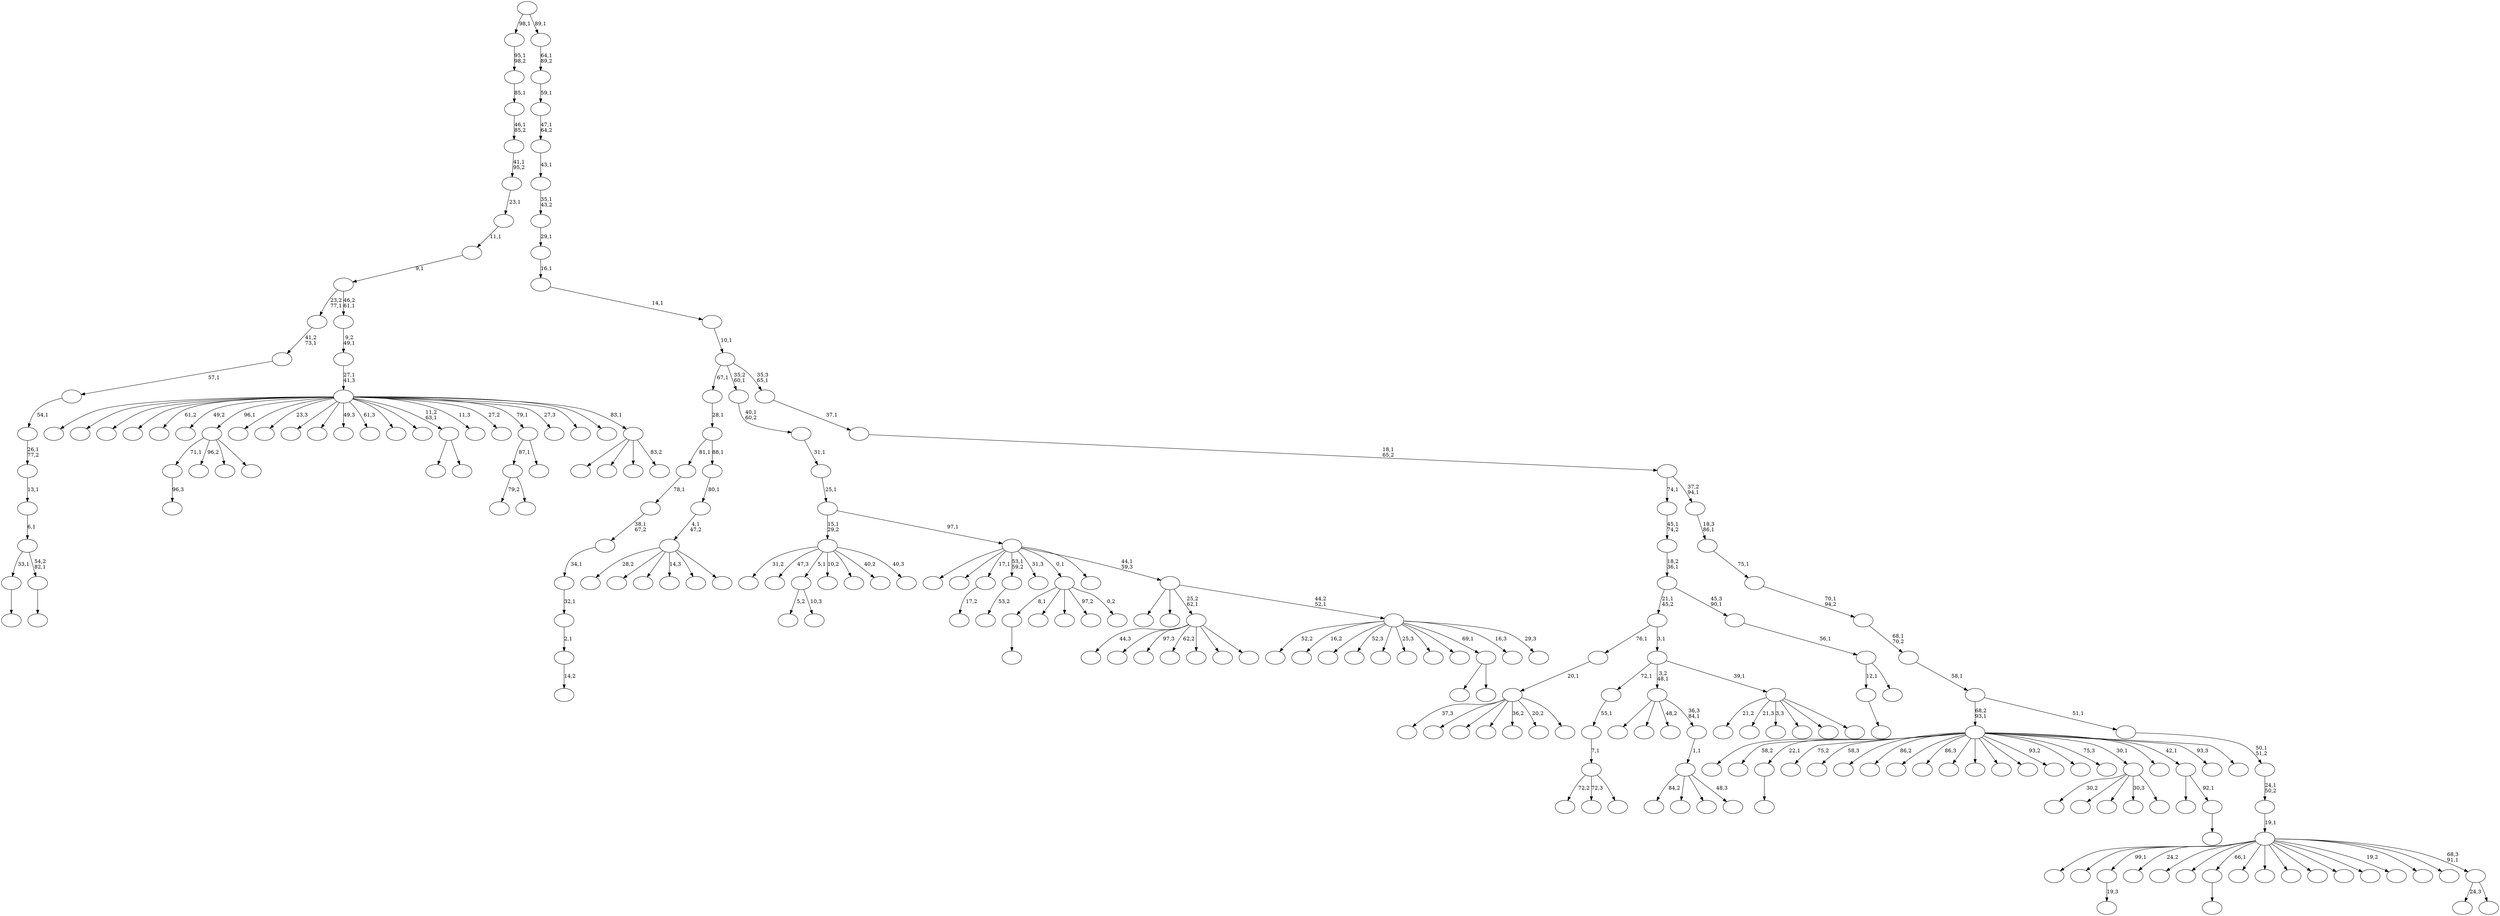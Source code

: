 digraph T {
	250 [label=""]
	249 [label=""]
	248 [label=""]
	247 [label=""]
	246 [label=""]
	245 [label=""]
	244 [label=""]
	243 [label=""]
	242 [label=""]
	241 [label=""]
	240 [label=""]
	239 [label=""]
	238 [label=""]
	237 [label=""]
	236 [label=""]
	235 [label=""]
	234 [label=""]
	233 [label=""]
	232 [label=""]
	231 [label=""]
	230 [label=""]
	229 [label=""]
	228 [label=""]
	227 [label=""]
	226 [label=""]
	225 [label=""]
	224 [label=""]
	223 [label=""]
	222 [label=""]
	221 [label=""]
	220 [label=""]
	219 [label=""]
	218 [label=""]
	217 [label=""]
	216 [label=""]
	215 [label=""]
	214 [label=""]
	213 [label=""]
	212 [label=""]
	211 [label=""]
	210 [label=""]
	209 [label=""]
	208 [label=""]
	207 [label=""]
	206 [label=""]
	205 [label=""]
	204 [label=""]
	203 [label=""]
	202 [label=""]
	201 [label=""]
	200 [label=""]
	199 [label=""]
	198 [label=""]
	197 [label=""]
	196 [label=""]
	195 [label=""]
	194 [label=""]
	193 [label=""]
	192 [label=""]
	191 [label=""]
	190 [label=""]
	189 [label=""]
	188 [label=""]
	187 [label=""]
	186 [label=""]
	185 [label=""]
	184 [label=""]
	183 [label=""]
	182 [label=""]
	181 [label=""]
	180 [label=""]
	179 [label=""]
	178 [label=""]
	177 [label=""]
	176 [label=""]
	175 [label=""]
	174 [label=""]
	173 [label=""]
	172 [label=""]
	171 [label=""]
	170 [label=""]
	169 [label=""]
	168 [label=""]
	167 [label=""]
	166 [label=""]
	165 [label=""]
	164 [label=""]
	163 [label=""]
	162 [label=""]
	161 [label=""]
	160 [label=""]
	159 [label=""]
	158 [label=""]
	157 [label=""]
	156 [label=""]
	155 [label=""]
	154 [label=""]
	153 [label=""]
	152 [label=""]
	151 [label=""]
	150 [label=""]
	149 [label=""]
	148 [label=""]
	147 [label=""]
	146 [label=""]
	145 [label=""]
	144 [label=""]
	143 [label=""]
	142 [label=""]
	141 [label=""]
	140 [label=""]
	139 [label=""]
	138 [label=""]
	137 [label=""]
	136 [label=""]
	135 [label=""]
	134 [label=""]
	133 [label=""]
	132 [label=""]
	131 [label=""]
	130 [label=""]
	129 [label=""]
	128 [label=""]
	127 [label=""]
	126 [label=""]
	125 [label=""]
	124 [label=""]
	123 [label=""]
	122 [label=""]
	121 [label=""]
	120 [label=""]
	119 [label=""]
	118 [label=""]
	117 [label=""]
	116 [label=""]
	115 [label=""]
	114 [label=""]
	113 [label=""]
	112 [label=""]
	111 [label=""]
	110 [label=""]
	109 [label=""]
	108 [label=""]
	107 [label=""]
	106 [label=""]
	105 [label=""]
	104 [label=""]
	103 [label=""]
	102 [label=""]
	101 [label=""]
	100 [label=""]
	99 [label=""]
	98 [label=""]
	97 [label=""]
	96 [label=""]
	95 [label=""]
	94 [label=""]
	93 [label=""]
	92 [label=""]
	91 [label=""]
	90 [label=""]
	89 [label=""]
	88 [label=""]
	87 [label=""]
	86 [label=""]
	85 [label=""]
	84 [label=""]
	83 [label=""]
	82 [label=""]
	81 [label=""]
	80 [label=""]
	79 [label=""]
	78 [label=""]
	77 [label=""]
	76 [label=""]
	75 [label=""]
	74 [label=""]
	73 [label=""]
	72 [label=""]
	71 [label=""]
	70 [label=""]
	69 [label=""]
	68 [label=""]
	67 [label=""]
	66 [label=""]
	65 [label=""]
	64 [label=""]
	63 [label=""]
	62 [label=""]
	61 [label=""]
	60 [label=""]
	59 [label=""]
	58 [label=""]
	57 [label=""]
	56 [label=""]
	55 [label=""]
	54 [label=""]
	53 [label=""]
	52 [label=""]
	51 [label=""]
	50 [label=""]
	49 [label=""]
	48 [label=""]
	47 [label=""]
	46 [label=""]
	45 [label=""]
	44 [label=""]
	43 [label=""]
	42 [label=""]
	41 [label=""]
	40 [label=""]
	39 [label=""]
	38 [label=""]
	37 [label=""]
	36 [label=""]
	35 [label=""]
	34 [label=""]
	33 [label=""]
	32 [label=""]
	31 [label=""]
	30 [label=""]
	29 [label=""]
	28 [label=""]
	27 [label=""]
	26 [label=""]
	25 [label=""]
	24 [label=""]
	23 [label=""]
	22 [label=""]
	21 [label=""]
	20 [label=""]
	19 [label=""]
	18 [label=""]
	17 [label=""]
	16 [label=""]
	15 [label=""]
	14 [label=""]
	13 [label=""]
	12 [label=""]
	11 [label=""]
	10 [label=""]
	9 [label=""]
	8 [label=""]
	7 [label=""]
	6 [label=""]
	5 [label=""]
	4 [label=""]
	3 [label=""]
	2 [label=""]
	1 [label=""]
	0 [label=""]
	243 -> 244 [label=""]
	237 -> 238 [label="19,3"]
	233 -> 247 [label="5,2"]
	233 -> 234 [label="10,3"]
	224 -> 225 [label=""]
	221 -> 222 [label="17,2"]
	219 -> 220 [label=""]
	213 -> 214 [label=""]
	202 -> 203 [label="96,3"]
	199 -> 212 [label="72,2"]
	199 -> 201 [label="72,3"]
	199 -> 200 [label=""]
	198 -> 199 [label="7,1"]
	197 -> 198 [label="55,1"]
	194 -> 195 [label="53,2"]
	187 -> 188 [label="14,2"]
	186 -> 187 [label="2,1"]
	185 -> 186 [label="32,1"]
	184 -> 185 [label="34,1"]
	183 -> 184 [label="38,1\n67,2"]
	182 -> 183 [label="78,1"]
	174 -> 175 [label=""]
	172 -> 173 [label=""]
	171 -> 213 [label="33,1"]
	171 -> 172 [label="54,2\n82,1"]
	170 -> 171 [label="6,1"]
	169 -> 170 [label="13,1"]
	168 -> 169 [label="26,1\n77,2"]
	167 -> 168 [label="54,1"]
	166 -> 167 [label="57,1"]
	165 -> 166 [label="41,2\n73,1"]
	161 -> 202 [label="71,1"]
	161 -> 191 [label="96,2"]
	161 -> 179 [label=""]
	161 -> 162 [label=""]
	156 -> 243 [label="8,1"]
	156 -> 190 [label=""]
	156 -> 176 [label=""]
	156 -> 160 [label="97,2"]
	156 -> 157 [label="0,2"]
	117 -> 226 [label="28,2"]
	117 -> 215 [label=""]
	117 -> 148 [label=""]
	117 -> 133 [label="14,3"]
	117 -> 121 [label=""]
	117 -> 118 [label=""]
	116 -> 117 [label="4,1\n47,2"]
	115 -> 116 [label="80,1"]
	114 -> 182 [label="81,1"]
	114 -> 115 [label="88,1"]
	113 -> 114 [label="28,1"]
	108 -> 209 [label="79,2"]
	108 -> 109 [label=""]
	105 -> 131 [label=""]
	105 -> 106 [label=""]
	92 -> 108 [label="87,1"]
	92 -> 93 [label=""]
	87 -> 230 [label="30,2"]
	87 -> 210 [label=""]
	87 -> 178 [label=""]
	87 -> 164 [label="30,3"]
	87 -> 88 [label=""]
	85 -> 207 [label="37,3"]
	85 -> 205 [label=""]
	85 -> 136 [label=""]
	85 -> 134 [label=""]
	85 -> 123 [label="36,2"]
	85 -> 91 [label="20,2"]
	85 -> 86 [label=""]
	84 -> 85 [label="20,1"]
	77 -> 78 [label=""]
	76 -> 242 [label=""]
	76 -> 77 [label="92,1"]
	72 -> 250 [label=""]
	72 -> 228 [label="58,2"]
	72 -> 219 [label="22,1"]
	72 -> 218 [label="75,2"]
	72 -> 216 [label="58,3"]
	72 -> 154 [label=""]
	72 -> 149 [label="86,2"]
	72 -> 138 [label=""]
	72 -> 130 [label="86,3"]
	72 -> 129 [label=""]
	72 -> 128 [label=""]
	72 -> 119 [label=""]
	72 -> 110 [label=""]
	72 -> 107 [label="93,2"]
	72 -> 103 [label=""]
	72 -> 98 [label="75,3"]
	72 -> 87 [label="30,1"]
	72 -> 83 [label=""]
	72 -> 76 [label="42,1"]
	72 -> 74 [label="93,3"]
	72 -> 73 [label=""]
	67 -> 177 [label="84,2"]
	67 -> 100 [label=""]
	67 -> 99 [label=""]
	67 -> 68 [label="48,3"]
	66 -> 67 [label="1,1"]
	65 -> 248 [label=""]
	65 -> 152 [label=""]
	65 -> 79 [label="48,2"]
	65 -> 66 [label="36,3\n84,1"]
	63 -> 227 [label="21,2"]
	63 -> 211 [label="21,3"]
	63 -> 153 [label="3,3"]
	63 -> 132 [label=""]
	63 -> 69 [label=""]
	63 -> 64 [label=""]
	62 -> 197 [label="72,1"]
	62 -> 65 [label="3,2\n48,1"]
	62 -> 63 [label="39,1"]
	61 -> 84 [label="76,1"]
	61 -> 62 [label="3,1"]
	59 -> 224 [label="12,1"]
	59 -> 60 [label=""]
	58 -> 59 [label="56,1"]
	57 -> 61 [label="21,1\n45,2"]
	57 -> 58 [label="45,3\n90,1"]
	56 -> 57 [label="18,2\n36,1"]
	55 -> 56 [label="45,1\n74,2"]
	52 -> 241 [label="44,3"]
	52 -> 217 [label=""]
	52 -> 180 [label="97,3"]
	52 -> 141 [label="62,2"]
	52 -> 101 [label=""]
	52 -> 96 [label=""]
	52 -> 53 [label=""]
	50 -> 90 [label=""]
	50 -> 51 [label=""]
	48 -> 249 [label="31,2"]
	48 -> 239 [label="47,3"]
	48 -> 233 [label="5,1"]
	48 -> 122 [label="10,2"]
	48 -> 95 [label=""]
	48 -> 89 [label="40,2"]
	48 -> 49 [label="40,3"]
	45 -> 127 [label=""]
	45 -> 126 [label=""]
	45 -> 104 [label=""]
	45 -> 46 [label="83,2"]
	44 -> 245 [label=""]
	44 -> 232 [label=""]
	44 -> 223 [label=""]
	44 -> 206 [label=""]
	44 -> 204 [label="61,2"]
	44 -> 196 [label="49,2"]
	44 -> 161 [label="96,1"]
	44 -> 158 [label=""]
	44 -> 155 [label="23,3"]
	44 -> 150 [label=""]
	44 -> 145 [label=""]
	44 -> 140 [label="49,3"]
	44 -> 135 [label="61,3"]
	44 -> 124 [label=""]
	44 -> 111 [label=""]
	44 -> 105 [label="11,2\n63,1"]
	44 -> 102 [label="11,3"]
	44 -> 94 [label="27,2"]
	44 -> 92 [label="79,1"]
	44 -> 80 [label="27,3"]
	44 -> 75 [label=""]
	44 -> 71 [label=""]
	44 -> 45 [label="83,1"]
	43 -> 44 [label="27,1\n41,3"]
	42 -> 43 [label="9,2\n49,1"]
	41 -> 165 [label="23,2\n77,1"]
	41 -> 42 [label="46,2\n61,1"]
	40 -> 41 [label="9,1"]
	39 -> 40 [label="11,1"]
	38 -> 39 [label="23,1"]
	37 -> 38 [label="41,1\n95,2"]
	36 -> 37 [label="46,1\n85,2"]
	35 -> 36 [label="85,1"]
	34 -> 35 [label="95,1\n98,2"]
	32 -> 208 [label="52,2"]
	32 -> 193 [label="16,2"]
	32 -> 163 [label=""]
	32 -> 151 [label="52,3"]
	32 -> 143 [label=""]
	32 -> 125 [label="25,3"]
	32 -> 112 [label=""]
	32 -> 81 [label=""]
	32 -> 50 [label="69,1"]
	32 -> 47 [label="16,3"]
	32 -> 33 [label="29,3"]
	31 -> 231 [label=""]
	31 -> 159 [label=""]
	31 -> 52 [label="25,2\n62,1"]
	31 -> 32 [label="44,2\n52,1"]
	30 -> 235 [label=""]
	30 -> 229 [label=""]
	30 -> 221 [label="17,1"]
	30 -> 194 [label="53,1\n59,2"]
	30 -> 181 [label="31,3"]
	30 -> 156 [label="0,1"]
	30 -> 70 [label=""]
	30 -> 31 [label="44,1\n59,3"]
	29 -> 48 [label="15,1\n29,2"]
	29 -> 30 [label="97,1"]
	28 -> 29 [label="25,1"]
	27 -> 28 [label="31,1"]
	26 -> 27 [label="40,1\n60,2"]
	24 -> 142 [label="24,3"]
	24 -> 25 [label=""]
	23 -> 246 [label=""]
	23 -> 240 [label=""]
	23 -> 237 [label="99,1"]
	23 -> 236 [label="24,2"]
	23 -> 192 [label=""]
	23 -> 189 [label=""]
	23 -> 174 [label="66,1"]
	23 -> 147 [label=""]
	23 -> 146 [label=""]
	23 -> 144 [label=""]
	23 -> 139 [label=""]
	23 -> 137 [label=""]
	23 -> 120 [label=""]
	23 -> 97 [label="19,2"]
	23 -> 82 [label=""]
	23 -> 54 [label=""]
	23 -> 24 [label="68,3\n91,1"]
	22 -> 23 [label="19,1"]
	21 -> 22 [label="24,1\n50,2"]
	20 -> 21 [label="50,1\n51,2"]
	19 -> 72 [label="68,2\n93,1"]
	19 -> 20 [label="51,1"]
	18 -> 19 [label="58,1"]
	17 -> 18 [label="68,1\n70,2"]
	16 -> 17 [label="70,1\n94,2"]
	15 -> 16 [label="75,1"]
	14 -> 15 [label="18,3\n86,1"]
	13 -> 55 [label="74,1"]
	13 -> 14 [label="37,2\n94,1"]
	12 -> 13 [label="18,1\n65,2"]
	11 -> 12 [label="37,1"]
	10 -> 113 [label="67,1"]
	10 -> 26 [label="35,2\n60,1"]
	10 -> 11 [label="35,3\n65,1"]
	9 -> 10 [label="10,1"]
	8 -> 9 [label="14,1"]
	7 -> 8 [label="16,1"]
	6 -> 7 [label="29,1"]
	5 -> 6 [label="35,1\n43,2"]
	4 -> 5 [label="43,1"]
	3 -> 4 [label="47,1\n64,2"]
	2 -> 3 [label="59,1"]
	1 -> 2 [label="64,1\n89,2"]
	0 -> 34 [label="98,1"]
	0 -> 1 [label="89,1"]
}

